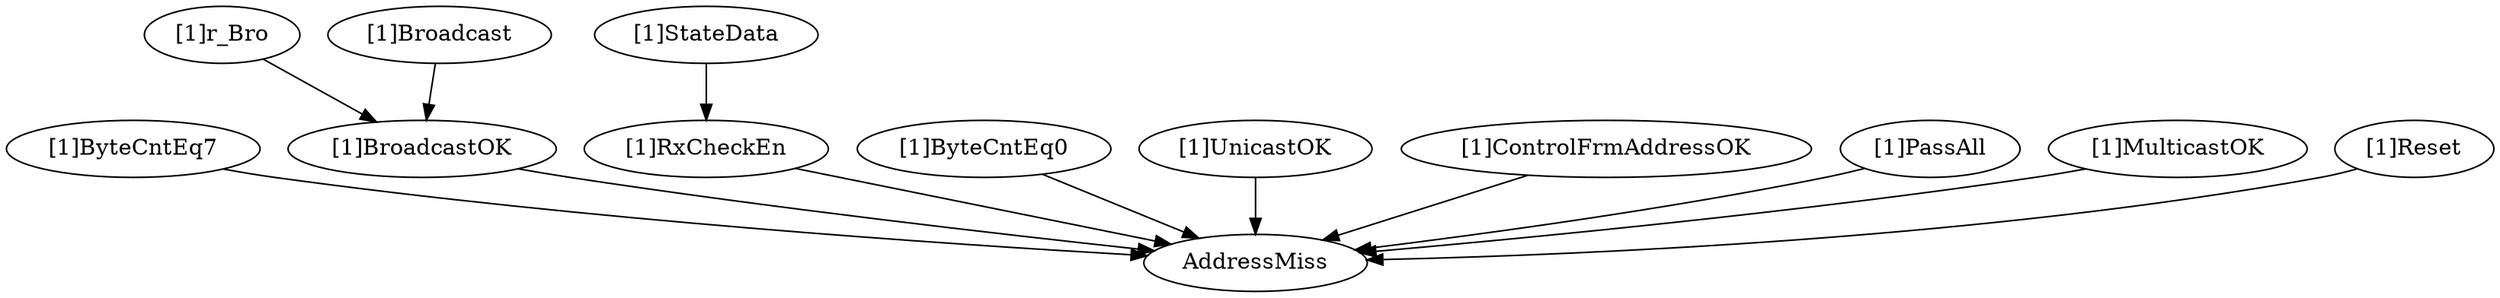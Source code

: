 strict digraph "" {
	"[1]ByteCntEq7"	 [complexity=2,
		importance=0.103145152506,
		rank=0.0515725762532];
	AddressMiss	 [complexity=0,
		importance=0.0861737391836,
		rank=0.0];
	"[1]ByteCntEq7" -> AddressMiss;
	"[1]r_Bro"	 [complexity=9,
		importance=0.137087848153,
		rank=0.0152319831281];
	"[1]BroadcastOK"	 [complexity=6,
		importance=0.12011643483,
		rank=0.0200194058049];
	"[1]r_Bro" -> "[1]BroadcastOK";
	"[1]RxCheckEn"	 [complexity=2,
		importance=0.111630793668,
		rank=0.055815396834];
	"[1]RxCheckEn" -> AddressMiss;
	"[1]ByteCntEq0"	 [complexity=1,
		importance=0.18931889169,
		rank=0.18931889169];
	"[1]ByteCntEq0" -> AddressMiss;
	"[1]UnicastOK"	 [complexity=6,
		importance=0.253074692636,
		rank=0.0421791154393];
	"[1]UnicastOK" -> AddressMiss;
	"[1]ControlFrmAddressOK"	 [complexity=6,
		importance=0.103145152506,
		rank=0.0171908587511];
	"[1]ControlFrmAddressOK" -> AddressMiss;
	"[1]StateData"	 [complexity=4,
		importance=0.128602206991,
		rank=0.0321505517477];
	"[1]StateData" -> "[1]RxCheckEn";
	"[1]Broadcast"	 [complexity=9,
		importance=0.137087848153,
		rank=0.0152319831281];
	"[1]Broadcast" -> "[1]BroadcastOK";
	"[1]PassAll"	 [complexity=6,
		importance=0.103145152506,
		rank=0.0171908587511];
	"[1]PassAll" -> AddressMiss;
	"[1]MulticastOK"	 [complexity=6,
		importance=0.165039602056,
		rank=0.0275066003426];
	"[1]MulticastOK" -> AddressMiss;
	"[1]Reset"	 [complexity=1,
		importance=0.275492630874,
		rank=0.275492630874];
	"[1]Reset" -> AddressMiss;
	"[1]BroadcastOK" -> AddressMiss;
}
